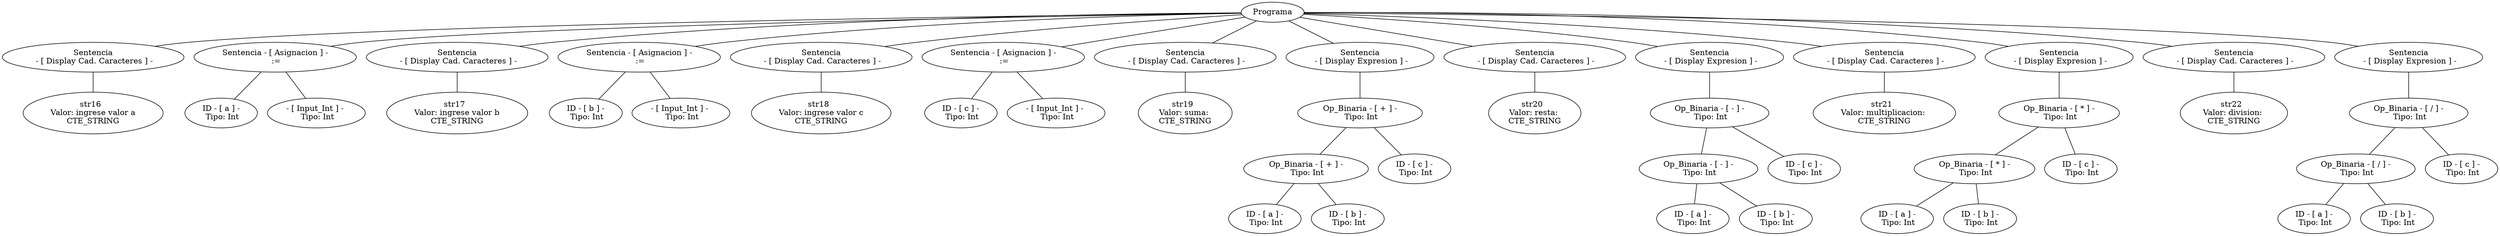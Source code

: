 graph G {nodo_programa[label="Programa"]
nodo_1134517053[label="Sentencia
 - [ Display Cad. Caracteres ] -"]
nodo_programa--nodo_1134517053
nodo_1268447657[label="str16  
 Valor: ingrese valor a 
CTE_STRING"]
nodo_1134517053--nodo_1268447657
nodo_83954662[label="Sentencia - [ Asignacion ] -
 :="]
nodo_programa--nodo_83954662
nodo_1401420256[label=" ID - [ a ] - 
 Tipo: Int"]
nodo_83954662--nodo_1401420256
nodo_1368884364[label="- [ Input_Int ] - 
 Tipo: Int"]
nodo_83954662--nodo_1368884364
nodo_2108649164[label="Sentencia
 - [ Display Cad. Caracteres ] -"]
nodo_programa--nodo_2108649164
nodo_1851691492[label="str17  
 Valor: ingrese valor b 
CTE_STRING"]
nodo_2108649164--nodo_1851691492
nodo_596512129[label="Sentencia - [ Asignacion ] -
 :="]
nodo_programa--nodo_596512129
nodo_752848266[label=" ID - [ b ] - 
 Tipo: Int"]
nodo_596512129--nodo_752848266
nodo_777874839[label="- [ Input_Int ] - 
 Tipo: Int"]
nodo_596512129--nodo_777874839
nodo_824318946[label="Sentencia
 - [ Display Cad. Caracteres ] -"]
nodo_programa--nodo_824318946
nodo_815033865[label="str18  
 Valor: ingrese valor c 
CTE_STRING"]
nodo_824318946--nodo_815033865
nodo_1921595561[label="Sentencia - [ Asignacion ] -
 :="]
nodo_programa--nodo_1921595561
nodo_1555093762[label=" ID - [ c ] - 
 Tipo: Int"]
nodo_1921595561--nodo_1555093762
nodo_930990596[label="- [ Input_Int ] - 
 Tipo: Int"]
nodo_1921595561--nodo_930990596
nodo_565760380[label="Sentencia
 - [ Display Cad. Caracteres ] -"]
nodo_programa--nodo_565760380
nodo_1190900417[label="str19  
 Valor: suma:  
CTE_STRING"]
nodo_565760380--nodo_1190900417
nodo_1104106489[label="Sentencia
 - [ Display Expresion ] -"]
nodo_programa--nodo_1104106489
nodo_648129364[label=" Op_Binaria - [ + ] - 
 Tipo: Int"]
nodo_1104106489--nodo_648129364
nodo_2047329716[label=" Op_Binaria - [ + ] - 
 Tipo: Int"]
nodo_648129364--nodo_2047329716
nodo_6566818[label=" ID - [ a ] - 
 Tipo: Int"]
nodo_2047329716--nodo_6566818
nodo_1494279232[label=" ID - [ b ] - 
 Tipo: Int"]
nodo_2047329716--nodo_1494279232
nodo_610998173[label=" ID - [ c ] - 
 Tipo: Int"]
nodo_648129364--nodo_610998173
nodo_94438417[label="Sentencia
 - [ Display Cad. Caracteres ] -"]
nodo_programa--nodo_94438417
nodo_379110473[label="str20  
 Valor: resta:  
CTE_STRING"]
nodo_94438417--nodo_379110473
nodo_1109371569[label="Sentencia
 - [ Display Expresion ] -"]
nodo_programa--nodo_1109371569
nodo_1190654826[label=" Op_Binaria - [ - ] - 
 Tipo: Int"]
nodo_1109371569--nodo_1190654826
nodo_670700378[label=" Op_Binaria - [ - ] - 
 Tipo: Int"]
nodo_1190654826--nodo_670700378
nodo_787604730[label=" ID - [ a ] - 
 Tipo: Int"]
nodo_670700378--nodo_787604730
nodo_812265671[label=" ID - [ b ] - 
 Tipo: Int"]
nodo_670700378--nodo_812265671
nodo_109961541[label=" ID - [ c ] - 
 Tipo: Int"]
nodo_1190654826--nodo_109961541
nodo_728890494[label="Sentencia
 - [ Display Cad. Caracteres ] -"]
nodo_programa--nodo_728890494
nodo_99550389[label="str21  
 Valor: multiplicacion:  
CTE_STRING"]
nodo_728890494--nodo_99550389
nodo_1147985808[label="Sentencia
 - [ Display Expresion ] -"]
nodo_programa--nodo_1147985808
nodo_1775282465[label=" Op_Binaria - [ * ] - 
 Tipo: Int"]
nodo_1147985808--nodo_1775282465
nodo_1349277854[label=" Op_Binaria - [ * ] - 
 Tipo: Int"]
nodo_1775282465--nodo_1349277854
nodo_1558600329[label=" ID - [ a ] - 
 Tipo: Int"]
nodo_1349277854--nodo_1558600329
nodo_636718812[label=" ID - [ b ] - 
 Tipo: Int"]
nodo_1349277854--nodo_636718812
nodo_1051754451[label=" ID - [ c ] - 
 Tipo: Int"]
nodo_1775282465--nodo_1051754451
nodo_2040495657[label="Sentencia
 - [ Display Cad. Caracteres ] -"]
nodo_programa--nodo_2040495657
nodo_1598924227[label="str22  
 Valor: division:  
CTE_STRING"]
nodo_2040495657--nodo_1598924227
nodo_1394438858[label="Sentencia
 - [ Display Expresion ] -"]
nodo_programa--nodo_1394438858
nodo_1108411398[label=" Op_Binaria - [ / ] - 
 Tipo: Int"]
nodo_1394438858--nodo_1108411398
nodo_1732398722[label=" Op_Binaria - [ / ] - 
 Tipo: Int"]
nodo_1108411398--nodo_1732398722
nodo_1267032364[label=" ID - [ a ] - 
 Tipo: Int"]
nodo_1732398722--nodo_1267032364
nodo_661672156[label=" ID - [ b ] - 
 Tipo: Int"]
nodo_1732398722--nodo_661672156
nodo_128893786[label=" ID - [ c ] - 
 Tipo: Int"]
nodo_1108411398--nodo_128893786
}
